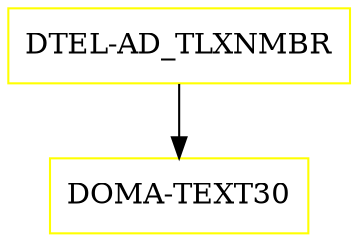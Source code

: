 digraph G {
  "DTEL-AD_TLXNMBR" [shape=box,color=yellow];
  "DOMA-TEXT30" [shape=box,color=yellow,URL="./DOMA_TEXT30.html"];
  "DTEL-AD_TLXNMBR" -> "DOMA-TEXT30";
}
